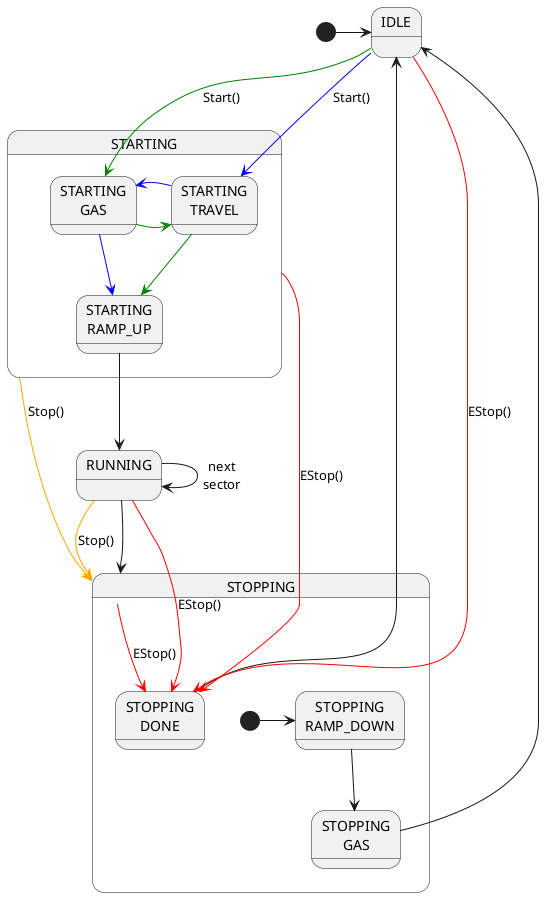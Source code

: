 {
  "sha1": "332ynk0up2ucmwu5hd7s1qyq93lvg4k",
  "insertion": {
    "when": "2024-05-30T20:48:20.170Z",
    "user": "plantuml@gmail.com"
  }
}
@startuml
state STARTING {
state "STARTING\nGAS" as sg
state "STARTING\nTRAVEL" as st
state "STARTING\nRAMP_UP" as sr
}

state STOPPING {
state "STOPPING\nGAS" as xg
state "STOPPING\nRAMP_DOWN" as xr
state "STOPPING\nDONE" as xd
[*] -> xr
}

[*] -> IDLE

IDLE -down[#green]-> sg : Start()

st -down[#green]->sr
sg -left[#green]->st
IDLE -down[#blue]-> st : Start()

sg -down[#blue]->sr
st -right[#blue]->sg
sr -down-> RUNNING
RUNNING -down-> STOPPING
RUNNING -> RUNNING : next\nsector

xd -up--> IDLE
xr -down-> xg
xg -up-> IDLE

STARTING -down[#orange]-> STOPPING: Stop()
RUNNING -down[#orange]-> STOPPING: Stop()
STARTING -down[#red]-> xd: EStop()
RUNNING -[#red]-> xd: EStop()
IDLE -[#red]-> xd: EStop()
STOPPING -[#red]-> xd: EStop()

@enduml
